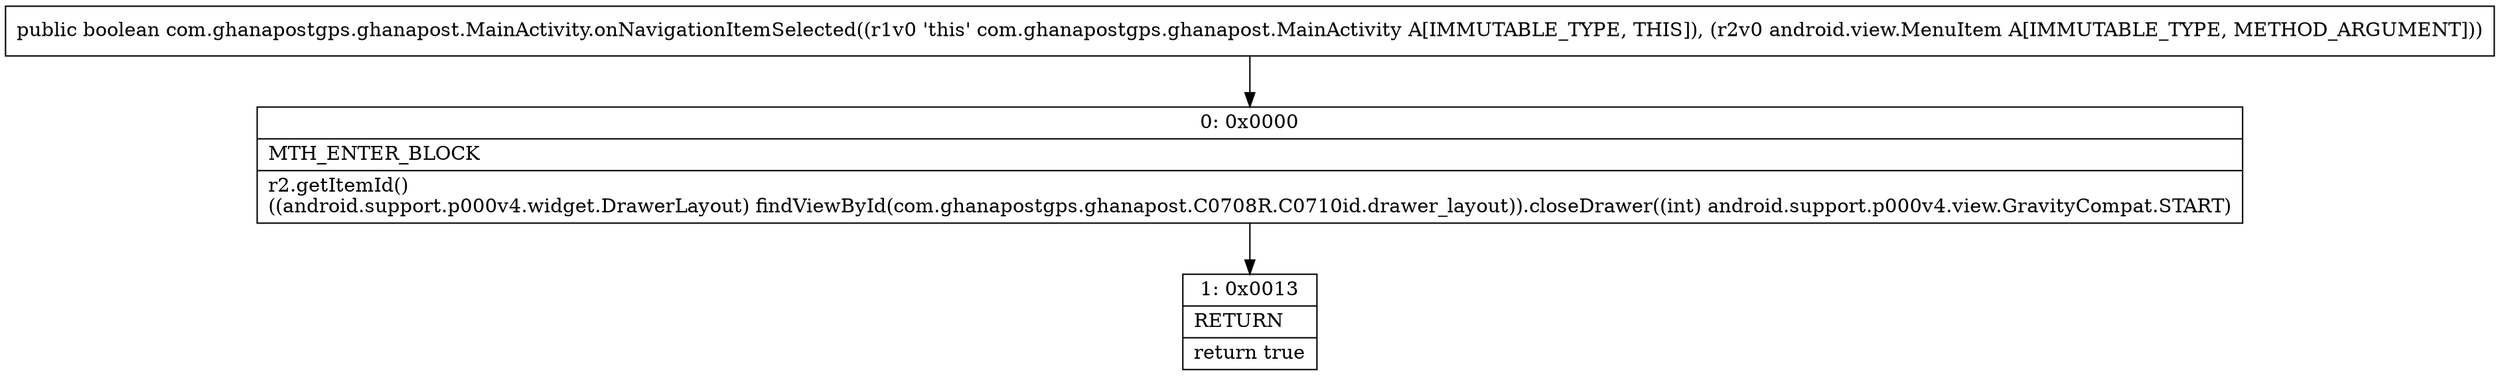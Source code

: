 digraph "CFG forcom.ghanapostgps.ghanapost.MainActivity.onNavigationItemSelected(Landroid\/view\/MenuItem;)Z" {
Node_0 [shape=record,label="{0\:\ 0x0000|MTH_ENTER_BLOCK\l|r2.getItemId()\l((android.support.p000v4.widget.DrawerLayout) findViewById(com.ghanapostgps.ghanapost.C0708R.C0710id.drawer_layout)).closeDrawer((int) android.support.p000v4.view.GravityCompat.START)\l}"];
Node_1 [shape=record,label="{1\:\ 0x0013|RETURN\l|return true\l}"];
MethodNode[shape=record,label="{public boolean com.ghanapostgps.ghanapost.MainActivity.onNavigationItemSelected((r1v0 'this' com.ghanapostgps.ghanapost.MainActivity A[IMMUTABLE_TYPE, THIS]), (r2v0 android.view.MenuItem A[IMMUTABLE_TYPE, METHOD_ARGUMENT])) }"];
MethodNode -> Node_0;
Node_0 -> Node_1;
}

